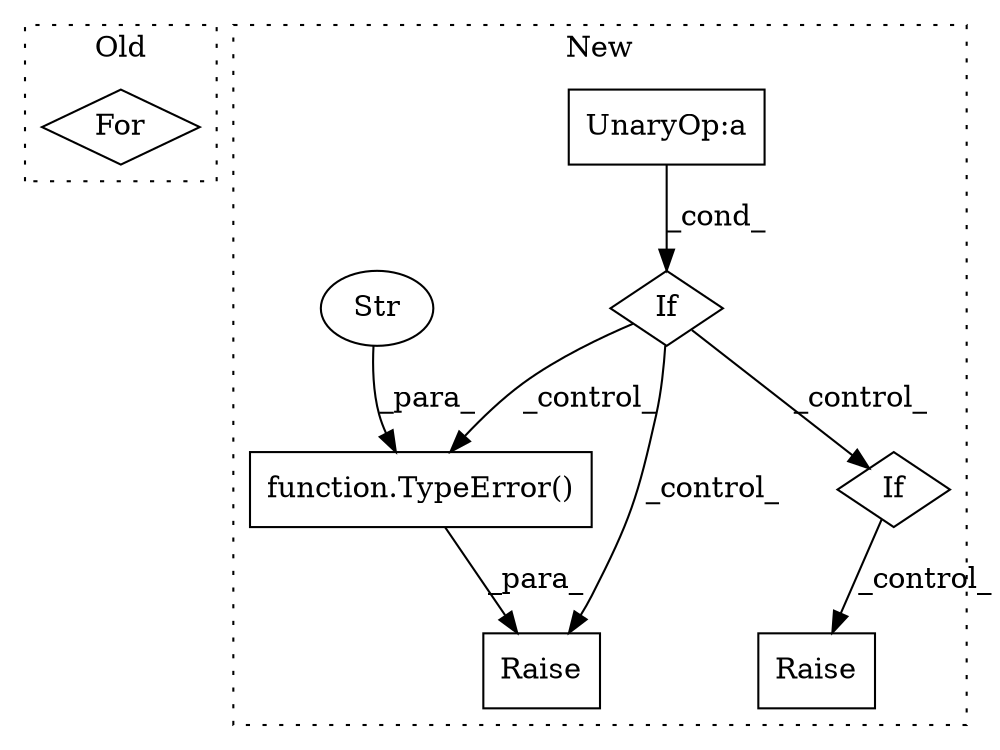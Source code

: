 digraph G {
subgraph cluster0 {
1 [label="For" a="107" s="4244,4280" l="4,14" shape="diamond"];
label = "Old";
style="dotted";
}
subgraph cluster1 {
2 [label="function.TypeError()" a="75" s="4405,4490" l="27,14" shape="box"];
3 [label="Str" a="66" s="4432" l="58" shape="ellipse"];
4 [label="Raise" a="91" s="4399" l="6" shape="box"];
5 [label="If" a="96" s="4346" l="3" shape="diamond"];
6 [label="UnaryOp:a" a="61" s="4349" l="36" shape="box"];
7 [label="If" a="96" s="4514" l="3" shape="diamond"];
8 [label="Raise" a="91" s="4573" l="6" shape="box"];
label = "New";
style="dotted";
}
2 -> 4 [label="_para_"];
3 -> 2 [label="_para_"];
5 -> 4 [label="_control_"];
5 -> 2 [label="_control_"];
5 -> 7 [label="_control_"];
6 -> 5 [label="_cond_"];
7 -> 8 [label="_control_"];
}